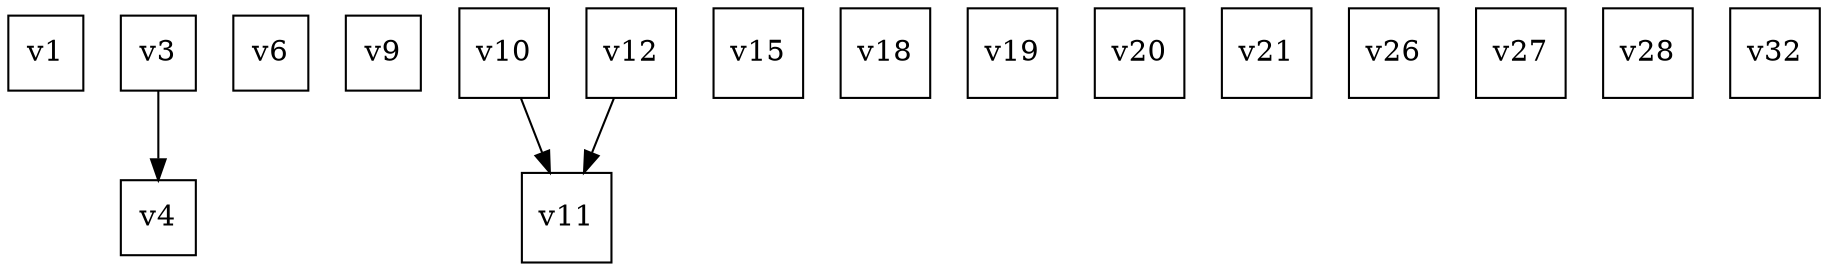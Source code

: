 digraph dag { 

"v1"[shape=square];
"v3"[shape=square];
"v4"[shape=square];
"v6"[shape=square];
"v9"[shape=square];
"v10"[shape=square];
"v11"[shape=square];
"v12"[shape=square];
"v15"[shape=square];
"v18"[shape=square];
"v19"[shape=square];
"v20"[shape=square];
"v21"[shape=square];
"v26"[shape=square];
"v27"[shape=square];
"v28"[shape=square];
"v32"[shape=square];



"v3"->"v4";
"v10"->"v11";
"v12"->"v11";

}
